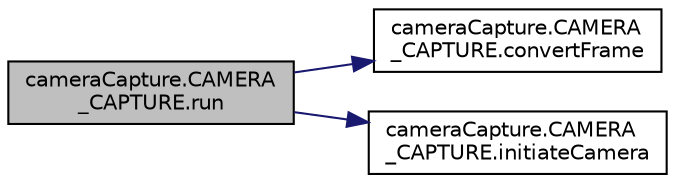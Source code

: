 digraph "cameraCapture.CAMERA_CAPTURE.run"
{
 // LATEX_PDF_SIZE
  edge [fontname="Helvetica",fontsize="10",labelfontname="Helvetica",labelfontsize="10"];
  node [fontname="Helvetica",fontsize="10",shape=record];
  rankdir="LR";
  Node1 [label="cameraCapture.CAMERA\l_CAPTURE.run",height=0.2,width=0.4,color="black", fillcolor="grey75", style="filled", fontcolor="black",tooltip=" "];
  Node1 -> Node2 [color="midnightblue",fontsize="10",style="solid",fontname="Helvetica"];
  Node2 [label="cameraCapture.CAMERA\l_CAPTURE.convertFrame",height=0.2,width=0.4,color="black", fillcolor="white", style="filled",URL="$classcamera_capture_1_1_c_a_m_e_r_a___c_a_p_t_u_r_e.html#ae90bd848bea39eda6e22e3fbc41d2305",tooltip=" "];
  Node1 -> Node3 [color="midnightblue",fontsize="10",style="solid",fontname="Helvetica"];
  Node3 [label="cameraCapture.CAMERA\l_CAPTURE.initiateCamera",height=0.2,width=0.4,color="black", fillcolor="white", style="filled",URL="$classcamera_capture_1_1_c_a_m_e_r_a___c_a_p_t_u_r_e.html#a547cf8925345a41a730237bf9446840b",tooltip=" "];
}
